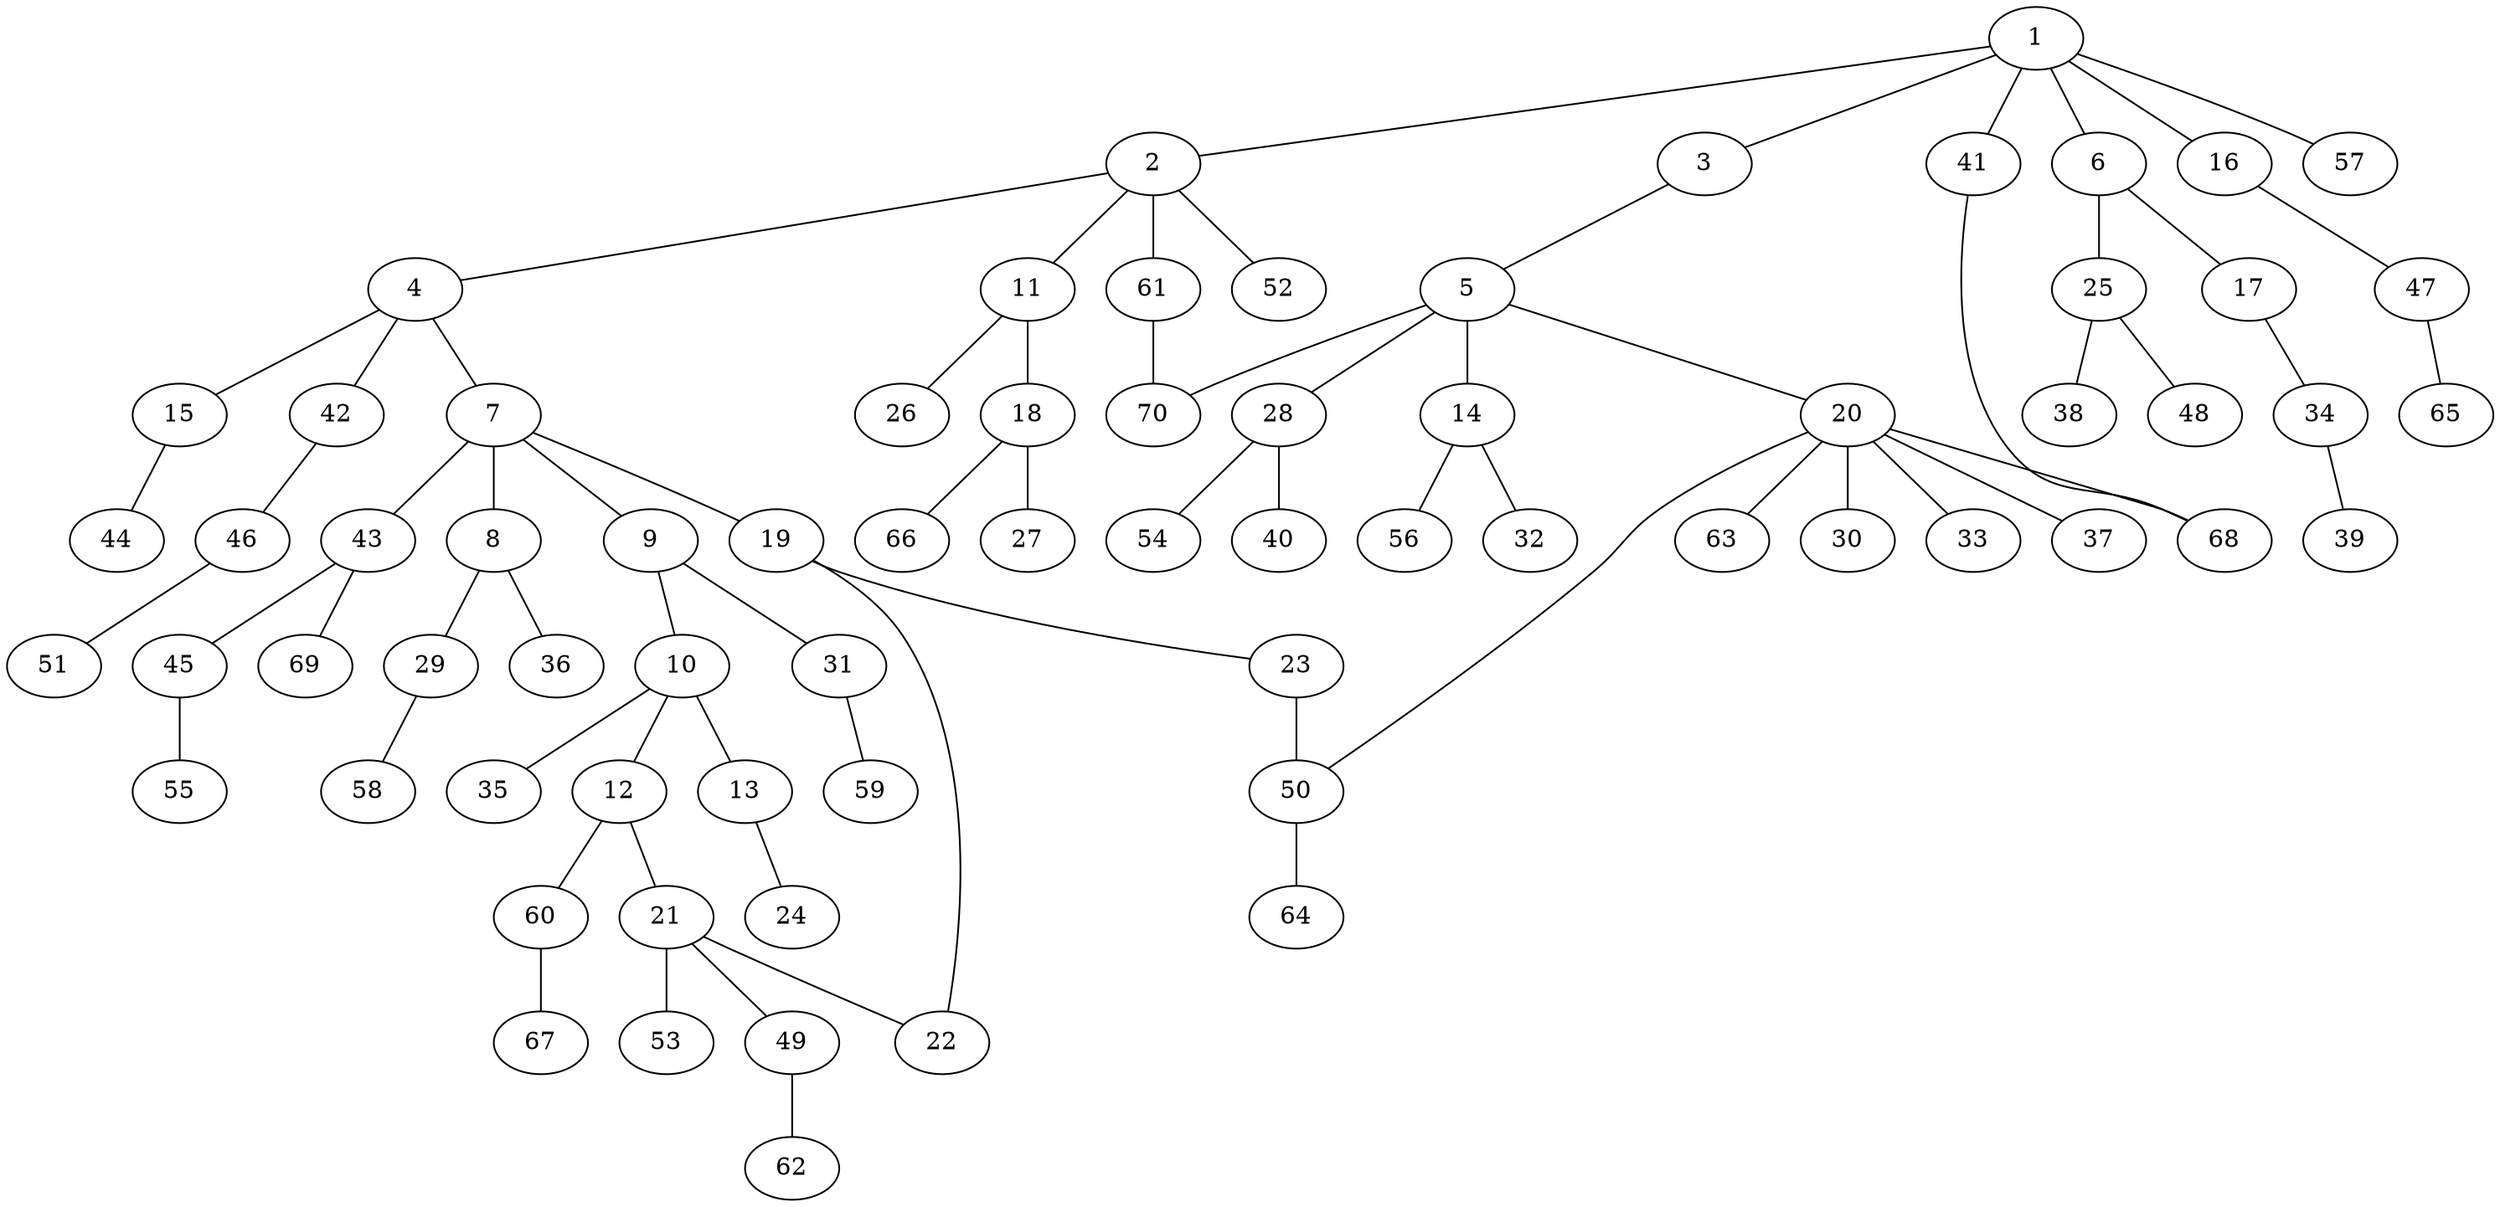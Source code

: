 graph graphname {1--2
1--3
1--6
1--16
1--41
1--57
2--4
2--11
2--52
2--61
3--5
4--7
4--15
4--42
5--14
5--20
5--28
5--70
6--17
6--25
7--8
7--9
7--19
7--43
8--29
8--36
9--10
9--31
10--12
10--13
10--35
11--18
11--26
12--21
12--60
13--24
14--32
14--56
15--44
16--47
17--34
18--27
18--66
19--22
19--23
20--30
20--33
20--37
20--50
20--63
20--68
21--22
21--49
21--53
23--50
25--38
25--48
28--40
28--54
29--58
31--59
34--39
41--68
42--46
43--45
43--69
45--55
46--51
47--65
49--62
50--64
60--67
61--70
}